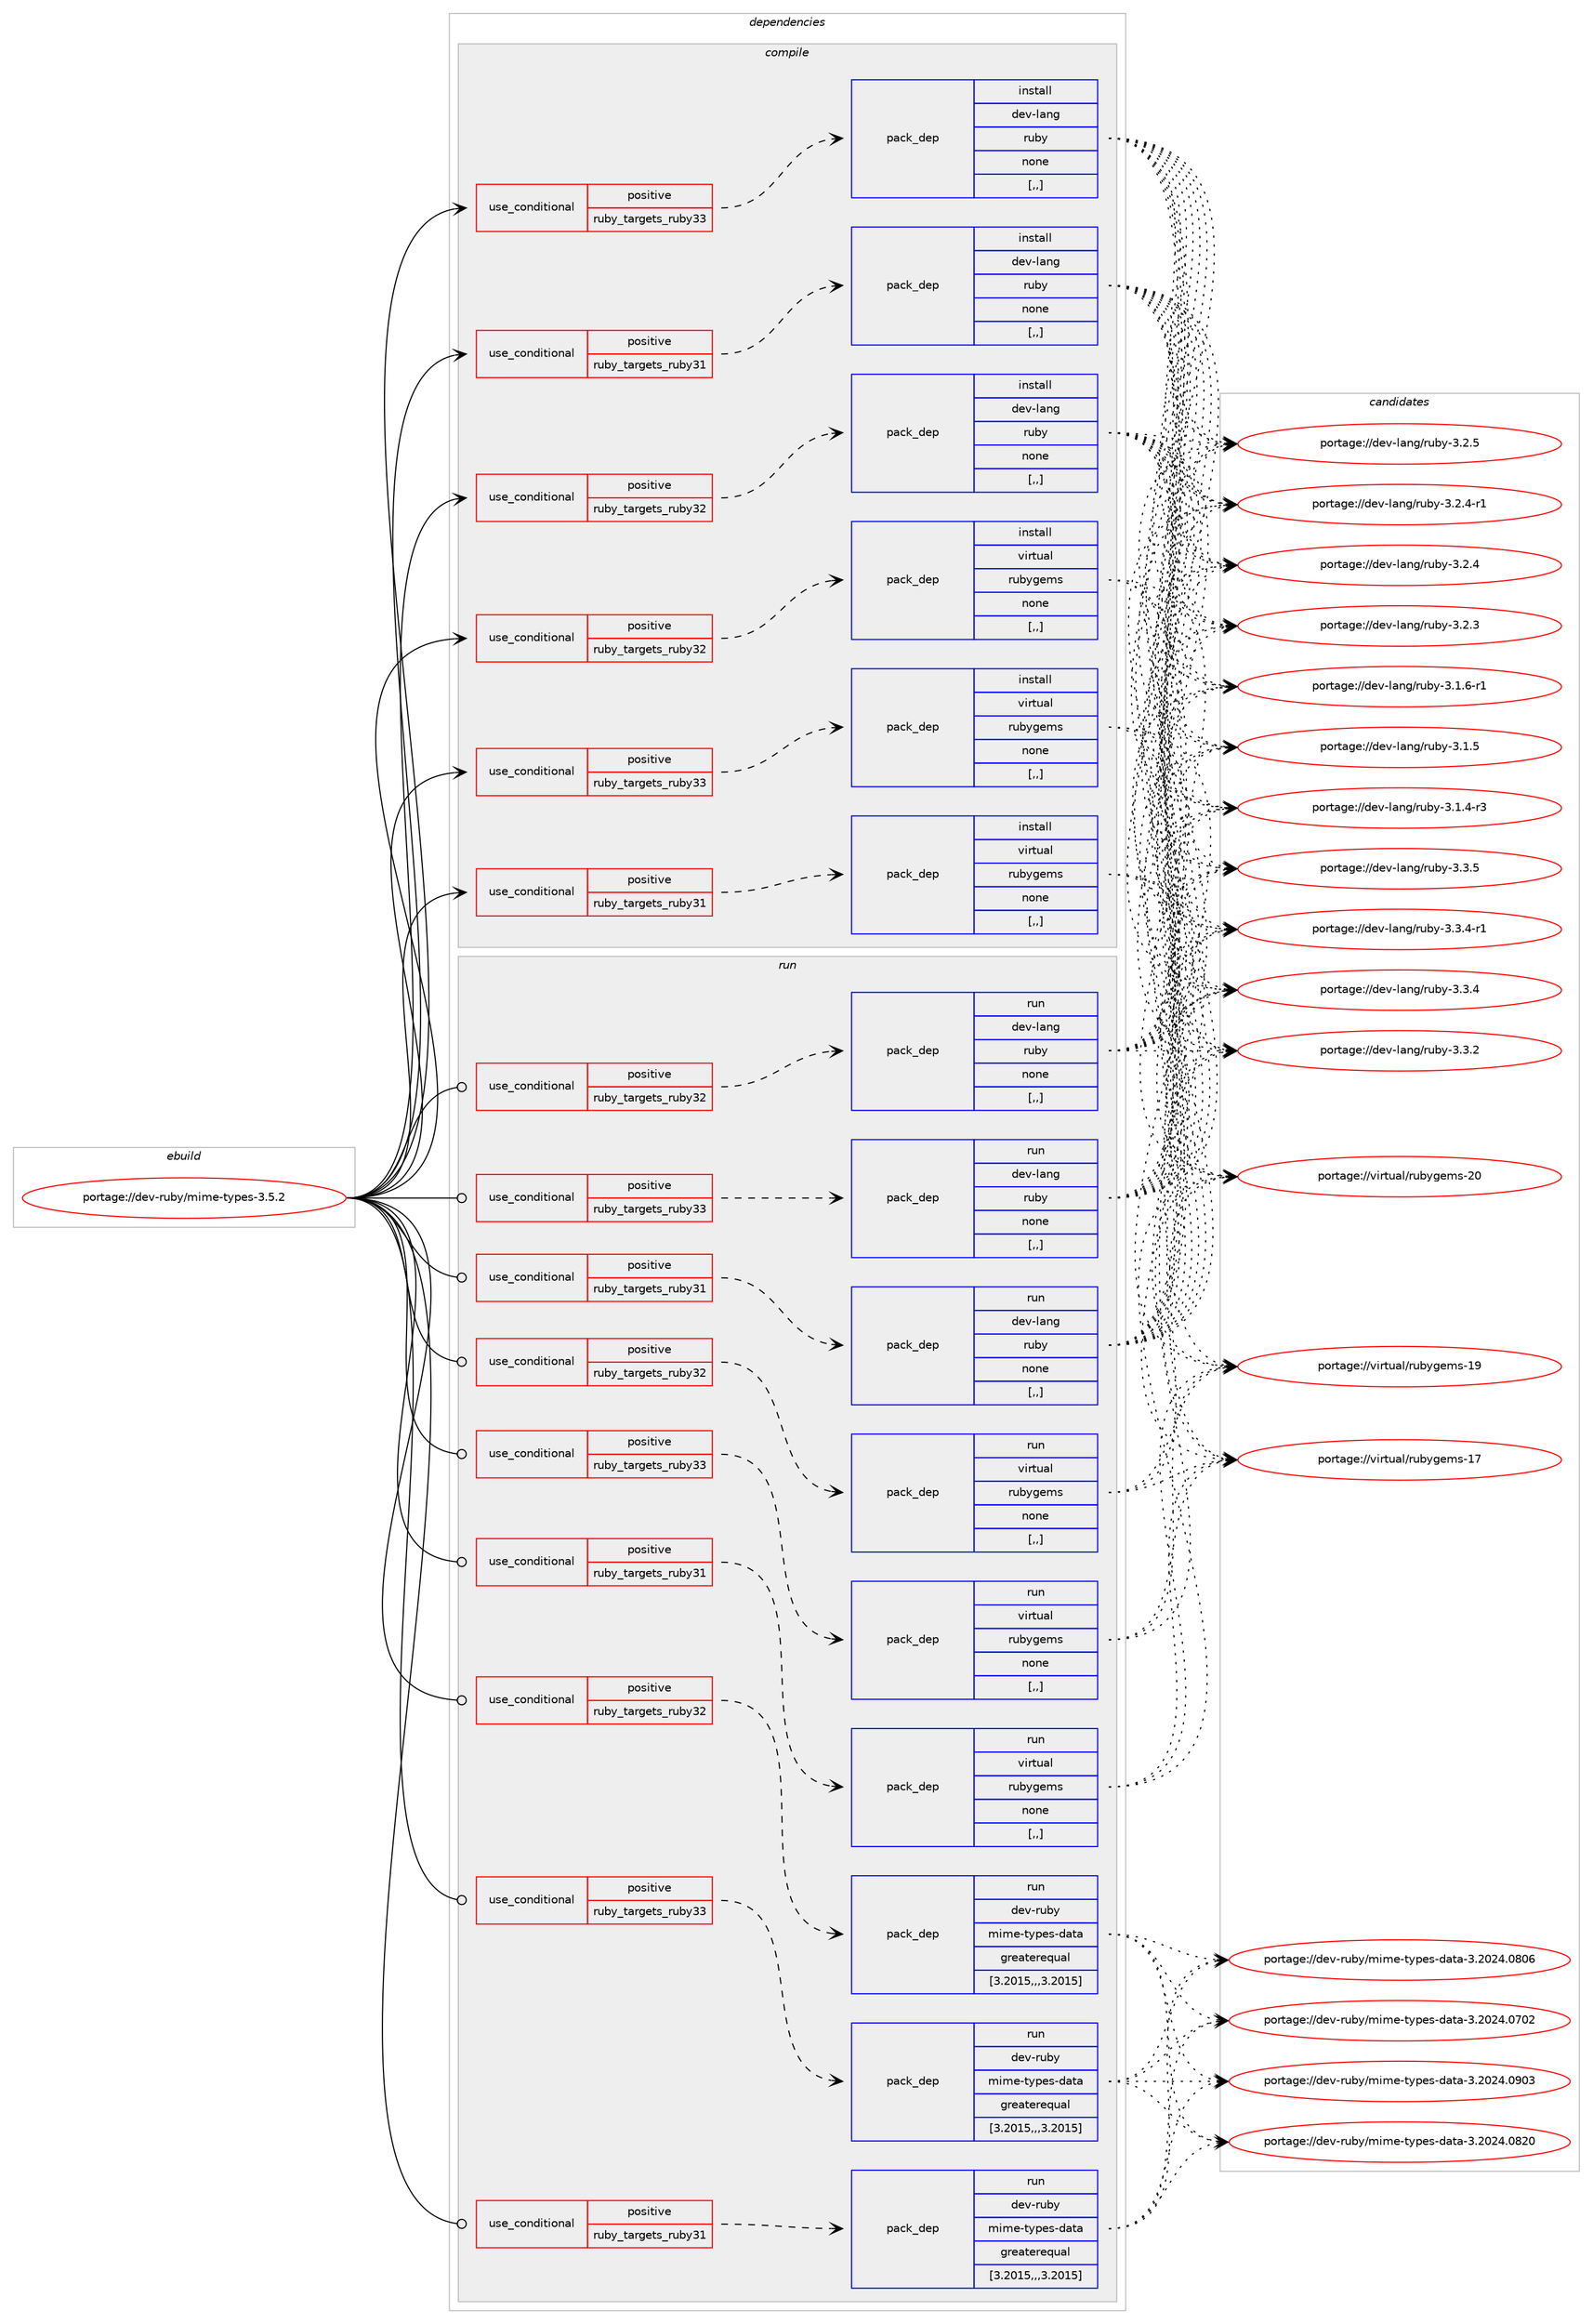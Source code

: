 digraph prolog {

# *************
# Graph options
# *************

newrank=true;
concentrate=true;
compound=true;
graph [rankdir=LR,fontname=Helvetica,fontsize=10,ranksep=1.5];#, ranksep=2.5, nodesep=0.2];
edge  [arrowhead=vee];
node  [fontname=Helvetica,fontsize=10];

# **********
# The ebuild
# **********

subgraph cluster_leftcol {
color=gray;
label=<<i>ebuild</i>>;
id [label="portage://dev-ruby/mime-types-3.5.2", color=red, width=4, href="../dev-ruby/mime-types-3.5.2.svg"];
}

# ****************
# The dependencies
# ****************

subgraph cluster_midcol {
color=gray;
label=<<i>dependencies</i>>;
subgraph cluster_compile {
fillcolor="#eeeeee";
style=filled;
label=<<i>compile</i>>;
subgraph cond181512 {
dependency685916 [label=<<TABLE BORDER="0" CELLBORDER="1" CELLSPACING="0" CELLPADDING="4"><TR><TD ROWSPAN="3" CELLPADDING="10">use_conditional</TD></TR><TR><TD>positive</TD></TR><TR><TD>ruby_targets_ruby31</TD></TR></TABLE>>, shape=none, color=red];
subgraph pack499472 {
dependency685917 [label=<<TABLE BORDER="0" CELLBORDER="1" CELLSPACING="0" CELLPADDING="4" WIDTH="220"><TR><TD ROWSPAN="6" CELLPADDING="30">pack_dep</TD></TR><TR><TD WIDTH="110">install</TD></TR><TR><TD>dev-lang</TD></TR><TR><TD>ruby</TD></TR><TR><TD>none</TD></TR><TR><TD>[,,]</TD></TR></TABLE>>, shape=none, color=blue];
}
dependency685916:e -> dependency685917:w [weight=20,style="dashed",arrowhead="vee"];
}
id:e -> dependency685916:w [weight=20,style="solid",arrowhead="vee"];
subgraph cond181513 {
dependency685918 [label=<<TABLE BORDER="0" CELLBORDER="1" CELLSPACING="0" CELLPADDING="4"><TR><TD ROWSPAN="3" CELLPADDING="10">use_conditional</TD></TR><TR><TD>positive</TD></TR><TR><TD>ruby_targets_ruby31</TD></TR></TABLE>>, shape=none, color=red];
subgraph pack499473 {
dependency685919 [label=<<TABLE BORDER="0" CELLBORDER="1" CELLSPACING="0" CELLPADDING="4" WIDTH="220"><TR><TD ROWSPAN="6" CELLPADDING="30">pack_dep</TD></TR><TR><TD WIDTH="110">install</TD></TR><TR><TD>virtual</TD></TR><TR><TD>rubygems</TD></TR><TR><TD>none</TD></TR><TR><TD>[,,]</TD></TR></TABLE>>, shape=none, color=blue];
}
dependency685918:e -> dependency685919:w [weight=20,style="dashed",arrowhead="vee"];
}
id:e -> dependency685918:w [weight=20,style="solid",arrowhead="vee"];
subgraph cond181514 {
dependency685920 [label=<<TABLE BORDER="0" CELLBORDER="1" CELLSPACING="0" CELLPADDING="4"><TR><TD ROWSPAN="3" CELLPADDING="10">use_conditional</TD></TR><TR><TD>positive</TD></TR><TR><TD>ruby_targets_ruby32</TD></TR></TABLE>>, shape=none, color=red];
subgraph pack499474 {
dependency685921 [label=<<TABLE BORDER="0" CELLBORDER="1" CELLSPACING="0" CELLPADDING="4" WIDTH="220"><TR><TD ROWSPAN="6" CELLPADDING="30">pack_dep</TD></TR><TR><TD WIDTH="110">install</TD></TR><TR><TD>dev-lang</TD></TR><TR><TD>ruby</TD></TR><TR><TD>none</TD></TR><TR><TD>[,,]</TD></TR></TABLE>>, shape=none, color=blue];
}
dependency685920:e -> dependency685921:w [weight=20,style="dashed",arrowhead="vee"];
}
id:e -> dependency685920:w [weight=20,style="solid",arrowhead="vee"];
subgraph cond181515 {
dependency685922 [label=<<TABLE BORDER="0" CELLBORDER="1" CELLSPACING="0" CELLPADDING="4"><TR><TD ROWSPAN="3" CELLPADDING="10">use_conditional</TD></TR><TR><TD>positive</TD></TR><TR><TD>ruby_targets_ruby32</TD></TR></TABLE>>, shape=none, color=red];
subgraph pack499475 {
dependency685923 [label=<<TABLE BORDER="0" CELLBORDER="1" CELLSPACING="0" CELLPADDING="4" WIDTH="220"><TR><TD ROWSPAN="6" CELLPADDING="30">pack_dep</TD></TR><TR><TD WIDTH="110">install</TD></TR><TR><TD>virtual</TD></TR><TR><TD>rubygems</TD></TR><TR><TD>none</TD></TR><TR><TD>[,,]</TD></TR></TABLE>>, shape=none, color=blue];
}
dependency685922:e -> dependency685923:w [weight=20,style="dashed",arrowhead="vee"];
}
id:e -> dependency685922:w [weight=20,style="solid",arrowhead="vee"];
subgraph cond181516 {
dependency685924 [label=<<TABLE BORDER="0" CELLBORDER="1" CELLSPACING="0" CELLPADDING="4"><TR><TD ROWSPAN="3" CELLPADDING="10">use_conditional</TD></TR><TR><TD>positive</TD></TR><TR><TD>ruby_targets_ruby33</TD></TR></TABLE>>, shape=none, color=red];
subgraph pack499476 {
dependency685925 [label=<<TABLE BORDER="0" CELLBORDER="1" CELLSPACING="0" CELLPADDING="4" WIDTH="220"><TR><TD ROWSPAN="6" CELLPADDING="30">pack_dep</TD></TR><TR><TD WIDTH="110">install</TD></TR><TR><TD>dev-lang</TD></TR><TR><TD>ruby</TD></TR><TR><TD>none</TD></TR><TR><TD>[,,]</TD></TR></TABLE>>, shape=none, color=blue];
}
dependency685924:e -> dependency685925:w [weight=20,style="dashed",arrowhead="vee"];
}
id:e -> dependency685924:w [weight=20,style="solid",arrowhead="vee"];
subgraph cond181517 {
dependency685926 [label=<<TABLE BORDER="0" CELLBORDER="1" CELLSPACING="0" CELLPADDING="4"><TR><TD ROWSPAN="3" CELLPADDING="10">use_conditional</TD></TR><TR><TD>positive</TD></TR><TR><TD>ruby_targets_ruby33</TD></TR></TABLE>>, shape=none, color=red];
subgraph pack499477 {
dependency685927 [label=<<TABLE BORDER="0" CELLBORDER="1" CELLSPACING="0" CELLPADDING="4" WIDTH="220"><TR><TD ROWSPAN="6" CELLPADDING="30">pack_dep</TD></TR><TR><TD WIDTH="110">install</TD></TR><TR><TD>virtual</TD></TR><TR><TD>rubygems</TD></TR><TR><TD>none</TD></TR><TR><TD>[,,]</TD></TR></TABLE>>, shape=none, color=blue];
}
dependency685926:e -> dependency685927:w [weight=20,style="dashed",arrowhead="vee"];
}
id:e -> dependency685926:w [weight=20,style="solid",arrowhead="vee"];
}
subgraph cluster_compileandrun {
fillcolor="#eeeeee";
style=filled;
label=<<i>compile and run</i>>;
}
subgraph cluster_run {
fillcolor="#eeeeee";
style=filled;
label=<<i>run</i>>;
subgraph cond181518 {
dependency685928 [label=<<TABLE BORDER="0" CELLBORDER="1" CELLSPACING="0" CELLPADDING="4"><TR><TD ROWSPAN="3" CELLPADDING="10">use_conditional</TD></TR><TR><TD>positive</TD></TR><TR><TD>ruby_targets_ruby31</TD></TR></TABLE>>, shape=none, color=red];
subgraph pack499478 {
dependency685929 [label=<<TABLE BORDER="0" CELLBORDER="1" CELLSPACING="0" CELLPADDING="4" WIDTH="220"><TR><TD ROWSPAN="6" CELLPADDING="30">pack_dep</TD></TR><TR><TD WIDTH="110">run</TD></TR><TR><TD>dev-lang</TD></TR><TR><TD>ruby</TD></TR><TR><TD>none</TD></TR><TR><TD>[,,]</TD></TR></TABLE>>, shape=none, color=blue];
}
dependency685928:e -> dependency685929:w [weight=20,style="dashed",arrowhead="vee"];
}
id:e -> dependency685928:w [weight=20,style="solid",arrowhead="odot"];
subgraph cond181519 {
dependency685930 [label=<<TABLE BORDER="0" CELLBORDER="1" CELLSPACING="0" CELLPADDING="4"><TR><TD ROWSPAN="3" CELLPADDING="10">use_conditional</TD></TR><TR><TD>positive</TD></TR><TR><TD>ruby_targets_ruby31</TD></TR></TABLE>>, shape=none, color=red];
subgraph pack499479 {
dependency685931 [label=<<TABLE BORDER="0" CELLBORDER="1" CELLSPACING="0" CELLPADDING="4" WIDTH="220"><TR><TD ROWSPAN="6" CELLPADDING="30">pack_dep</TD></TR><TR><TD WIDTH="110">run</TD></TR><TR><TD>dev-ruby</TD></TR><TR><TD>mime-types-data</TD></TR><TR><TD>greaterequal</TD></TR><TR><TD>[3.2015,,,3.2015]</TD></TR></TABLE>>, shape=none, color=blue];
}
dependency685930:e -> dependency685931:w [weight=20,style="dashed",arrowhead="vee"];
}
id:e -> dependency685930:w [weight=20,style="solid",arrowhead="odot"];
subgraph cond181520 {
dependency685932 [label=<<TABLE BORDER="0" CELLBORDER="1" CELLSPACING="0" CELLPADDING="4"><TR><TD ROWSPAN="3" CELLPADDING="10">use_conditional</TD></TR><TR><TD>positive</TD></TR><TR><TD>ruby_targets_ruby31</TD></TR></TABLE>>, shape=none, color=red];
subgraph pack499480 {
dependency685933 [label=<<TABLE BORDER="0" CELLBORDER="1" CELLSPACING="0" CELLPADDING="4" WIDTH="220"><TR><TD ROWSPAN="6" CELLPADDING="30">pack_dep</TD></TR><TR><TD WIDTH="110">run</TD></TR><TR><TD>virtual</TD></TR><TR><TD>rubygems</TD></TR><TR><TD>none</TD></TR><TR><TD>[,,]</TD></TR></TABLE>>, shape=none, color=blue];
}
dependency685932:e -> dependency685933:w [weight=20,style="dashed",arrowhead="vee"];
}
id:e -> dependency685932:w [weight=20,style="solid",arrowhead="odot"];
subgraph cond181521 {
dependency685934 [label=<<TABLE BORDER="0" CELLBORDER="1" CELLSPACING="0" CELLPADDING="4"><TR><TD ROWSPAN="3" CELLPADDING="10">use_conditional</TD></TR><TR><TD>positive</TD></TR><TR><TD>ruby_targets_ruby32</TD></TR></TABLE>>, shape=none, color=red];
subgraph pack499481 {
dependency685935 [label=<<TABLE BORDER="0" CELLBORDER="1" CELLSPACING="0" CELLPADDING="4" WIDTH="220"><TR><TD ROWSPAN="6" CELLPADDING="30">pack_dep</TD></TR><TR><TD WIDTH="110">run</TD></TR><TR><TD>dev-lang</TD></TR><TR><TD>ruby</TD></TR><TR><TD>none</TD></TR><TR><TD>[,,]</TD></TR></TABLE>>, shape=none, color=blue];
}
dependency685934:e -> dependency685935:w [weight=20,style="dashed",arrowhead="vee"];
}
id:e -> dependency685934:w [weight=20,style="solid",arrowhead="odot"];
subgraph cond181522 {
dependency685936 [label=<<TABLE BORDER="0" CELLBORDER="1" CELLSPACING="0" CELLPADDING="4"><TR><TD ROWSPAN="3" CELLPADDING="10">use_conditional</TD></TR><TR><TD>positive</TD></TR><TR><TD>ruby_targets_ruby32</TD></TR></TABLE>>, shape=none, color=red];
subgraph pack499482 {
dependency685937 [label=<<TABLE BORDER="0" CELLBORDER="1" CELLSPACING="0" CELLPADDING="4" WIDTH="220"><TR><TD ROWSPAN="6" CELLPADDING="30">pack_dep</TD></TR><TR><TD WIDTH="110">run</TD></TR><TR><TD>dev-ruby</TD></TR><TR><TD>mime-types-data</TD></TR><TR><TD>greaterequal</TD></TR><TR><TD>[3.2015,,,3.2015]</TD></TR></TABLE>>, shape=none, color=blue];
}
dependency685936:e -> dependency685937:w [weight=20,style="dashed",arrowhead="vee"];
}
id:e -> dependency685936:w [weight=20,style="solid",arrowhead="odot"];
subgraph cond181523 {
dependency685938 [label=<<TABLE BORDER="0" CELLBORDER="1" CELLSPACING="0" CELLPADDING="4"><TR><TD ROWSPAN="3" CELLPADDING="10">use_conditional</TD></TR><TR><TD>positive</TD></TR><TR><TD>ruby_targets_ruby32</TD></TR></TABLE>>, shape=none, color=red];
subgraph pack499483 {
dependency685939 [label=<<TABLE BORDER="0" CELLBORDER="1" CELLSPACING="0" CELLPADDING="4" WIDTH="220"><TR><TD ROWSPAN="6" CELLPADDING="30">pack_dep</TD></TR><TR><TD WIDTH="110">run</TD></TR><TR><TD>virtual</TD></TR><TR><TD>rubygems</TD></TR><TR><TD>none</TD></TR><TR><TD>[,,]</TD></TR></TABLE>>, shape=none, color=blue];
}
dependency685938:e -> dependency685939:w [weight=20,style="dashed",arrowhead="vee"];
}
id:e -> dependency685938:w [weight=20,style="solid",arrowhead="odot"];
subgraph cond181524 {
dependency685940 [label=<<TABLE BORDER="0" CELLBORDER="1" CELLSPACING="0" CELLPADDING="4"><TR><TD ROWSPAN="3" CELLPADDING="10">use_conditional</TD></TR><TR><TD>positive</TD></TR><TR><TD>ruby_targets_ruby33</TD></TR></TABLE>>, shape=none, color=red];
subgraph pack499484 {
dependency685941 [label=<<TABLE BORDER="0" CELLBORDER="1" CELLSPACING="0" CELLPADDING="4" WIDTH="220"><TR><TD ROWSPAN="6" CELLPADDING="30">pack_dep</TD></TR><TR><TD WIDTH="110">run</TD></TR><TR><TD>dev-lang</TD></TR><TR><TD>ruby</TD></TR><TR><TD>none</TD></TR><TR><TD>[,,]</TD></TR></TABLE>>, shape=none, color=blue];
}
dependency685940:e -> dependency685941:w [weight=20,style="dashed",arrowhead="vee"];
}
id:e -> dependency685940:w [weight=20,style="solid",arrowhead="odot"];
subgraph cond181525 {
dependency685942 [label=<<TABLE BORDER="0" CELLBORDER="1" CELLSPACING="0" CELLPADDING="4"><TR><TD ROWSPAN="3" CELLPADDING="10">use_conditional</TD></TR><TR><TD>positive</TD></TR><TR><TD>ruby_targets_ruby33</TD></TR></TABLE>>, shape=none, color=red];
subgraph pack499485 {
dependency685943 [label=<<TABLE BORDER="0" CELLBORDER="1" CELLSPACING="0" CELLPADDING="4" WIDTH="220"><TR><TD ROWSPAN="6" CELLPADDING="30">pack_dep</TD></TR><TR><TD WIDTH="110">run</TD></TR><TR><TD>dev-ruby</TD></TR><TR><TD>mime-types-data</TD></TR><TR><TD>greaterequal</TD></TR><TR><TD>[3.2015,,,3.2015]</TD></TR></TABLE>>, shape=none, color=blue];
}
dependency685942:e -> dependency685943:w [weight=20,style="dashed",arrowhead="vee"];
}
id:e -> dependency685942:w [weight=20,style="solid",arrowhead="odot"];
subgraph cond181526 {
dependency685944 [label=<<TABLE BORDER="0" CELLBORDER="1" CELLSPACING="0" CELLPADDING="4"><TR><TD ROWSPAN="3" CELLPADDING="10">use_conditional</TD></TR><TR><TD>positive</TD></TR><TR><TD>ruby_targets_ruby33</TD></TR></TABLE>>, shape=none, color=red];
subgraph pack499486 {
dependency685945 [label=<<TABLE BORDER="0" CELLBORDER="1" CELLSPACING="0" CELLPADDING="4" WIDTH="220"><TR><TD ROWSPAN="6" CELLPADDING="30">pack_dep</TD></TR><TR><TD WIDTH="110">run</TD></TR><TR><TD>virtual</TD></TR><TR><TD>rubygems</TD></TR><TR><TD>none</TD></TR><TR><TD>[,,]</TD></TR></TABLE>>, shape=none, color=blue];
}
dependency685944:e -> dependency685945:w [weight=20,style="dashed",arrowhead="vee"];
}
id:e -> dependency685944:w [weight=20,style="solid",arrowhead="odot"];
}
}

# **************
# The candidates
# **************

subgraph cluster_choices {
rank=same;
color=gray;
label=<<i>candidates</i>>;

subgraph choice499472 {
color=black;
nodesep=1;
choice10010111845108971101034711411798121455146514653 [label="portage://dev-lang/ruby-3.3.5", color=red, width=4,href="../dev-lang/ruby-3.3.5.svg"];
choice100101118451089711010347114117981214551465146524511449 [label="portage://dev-lang/ruby-3.3.4-r1", color=red, width=4,href="../dev-lang/ruby-3.3.4-r1.svg"];
choice10010111845108971101034711411798121455146514652 [label="portage://dev-lang/ruby-3.3.4", color=red, width=4,href="../dev-lang/ruby-3.3.4.svg"];
choice10010111845108971101034711411798121455146514650 [label="portage://dev-lang/ruby-3.3.2", color=red, width=4,href="../dev-lang/ruby-3.3.2.svg"];
choice10010111845108971101034711411798121455146504653 [label="portage://dev-lang/ruby-3.2.5", color=red, width=4,href="../dev-lang/ruby-3.2.5.svg"];
choice100101118451089711010347114117981214551465046524511449 [label="portage://dev-lang/ruby-3.2.4-r1", color=red, width=4,href="../dev-lang/ruby-3.2.4-r1.svg"];
choice10010111845108971101034711411798121455146504652 [label="portage://dev-lang/ruby-3.2.4", color=red, width=4,href="../dev-lang/ruby-3.2.4.svg"];
choice10010111845108971101034711411798121455146504651 [label="portage://dev-lang/ruby-3.2.3", color=red, width=4,href="../dev-lang/ruby-3.2.3.svg"];
choice100101118451089711010347114117981214551464946544511449 [label="portage://dev-lang/ruby-3.1.6-r1", color=red, width=4,href="../dev-lang/ruby-3.1.6-r1.svg"];
choice10010111845108971101034711411798121455146494653 [label="portage://dev-lang/ruby-3.1.5", color=red, width=4,href="../dev-lang/ruby-3.1.5.svg"];
choice100101118451089711010347114117981214551464946524511451 [label="portage://dev-lang/ruby-3.1.4-r3", color=red, width=4,href="../dev-lang/ruby-3.1.4-r3.svg"];
dependency685917:e -> choice10010111845108971101034711411798121455146514653:w [style=dotted,weight="100"];
dependency685917:e -> choice100101118451089711010347114117981214551465146524511449:w [style=dotted,weight="100"];
dependency685917:e -> choice10010111845108971101034711411798121455146514652:w [style=dotted,weight="100"];
dependency685917:e -> choice10010111845108971101034711411798121455146514650:w [style=dotted,weight="100"];
dependency685917:e -> choice10010111845108971101034711411798121455146504653:w [style=dotted,weight="100"];
dependency685917:e -> choice100101118451089711010347114117981214551465046524511449:w [style=dotted,weight="100"];
dependency685917:e -> choice10010111845108971101034711411798121455146504652:w [style=dotted,weight="100"];
dependency685917:e -> choice10010111845108971101034711411798121455146504651:w [style=dotted,weight="100"];
dependency685917:e -> choice100101118451089711010347114117981214551464946544511449:w [style=dotted,weight="100"];
dependency685917:e -> choice10010111845108971101034711411798121455146494653:w [style=dotted,weight="100"];
dependency685917:e -> choice100101118451089711010347114117981214551464946524511451:w [style=dotted,weight="100"];
}
subgraph choice499473 {
color=black;
nodesep=1;
choice118105114116117971084711411798121103101109115455048 [label="portage://virtual/rubygems-20", color=red, width=4,href="../virtual/rubygems-20.svg"];
choice118105114116117971084711411798121103101109115454957 [label="portage://virtual/rubygems-19", color=red, width=4,href="../virtual/rubygems-19.svg"];
choice118105114116117971084711411798121103101109115454955 [label="portage://virtual/rubygems-17", color=red, width=4,href="../virtual/rubygems-17.svg"];
dependency685919:e -> choice118105114116117971084711411798121103101109115455048:w [style=dotted,weight="100"];
dependency685919:e -> choice118105114116117971084711411798121103101109115454957:w [style=dotted,weight="100"];
dependency685919:e -> choice118105114116117971084711411798121103101109115454955:w [style=dotted,weight="100"];
}
subgraph choice499474 {
color=black;
nodesep=1;
choice10010111845108971101034711411798121455146514653 [label="portage://dev-lang/ruby-3.3.5", color=red, width=4,href="../dev-lang/ruby-3.3.5.svg"];
choice100101118451089711010347114117981214551465146524511449 [label="portage://dev-lang/ruby-3.3.4-r1", color=red, width=4,href="../dev-lang/ruby-3.3.4-r1.svg"];
choice10010111845108971101034711411798121455146514652 [label="portage://dev-lang/ruby-3.3.4", color=red, width=4,href="../dev-lang/ruby-3.3.4.svg"];
choice10010111845108971101034711411798121455146514650 [label="portage://dev-lang/ruby-3.3.2", color=red, width=4,href="../dev-lang/ruby-3.3.2.svg"];
choice10010111845108971101034711411798121455146504653 [label="portage://dev-lang/ruby-3.2.5", color=red, width=4,href="../dev-lang/ruby-3.2.5.svg"];
choice100101118451089711010347114117981214551465046524511449 [label="portage://dev-lang/ruby-3.2.4-r1", color=red, width=4,href="../dev-lang/ruby-3.2.4-r1.svg"];
choice10010111845108971101034711411798121455146504652 [label="portage://dev-lang/ruby-3.2.4", color=red, width=4,href="../dev-lang/ruby-3.2.4.svg"];
choice10010111845108971101034711411798121455146504651 [label="portage://dev-lang/ruby-3.2.3", color=red, width=4,href="../dev-lang/ruby-3.2.3.svg"];
choice100101118451089711010347114117981214551464946544511449 [label="portage://dev-lang/ruby-3.1.6-r1", color=red, width=4,href="../dev-lang/ruby-3.1.6-r1.svg"];
choice10010111845108971101034711411798121455146494653 [label="portage://dev-lang/ruby-3.1.5", color=red, width=4,href="../dev-lang/ruby-3.1.5.svg"];
choice100101118451089711010347114117981214551464946524511451 [label="portage://dev-lang/ruby-3.1.4-r3", color=red, width=4,href="../dev-lang/ruby-3.1.4-r3.svg"];
dependency685921:e -> choice10010111845108971101034711411798121455146514653:w [style=dotted,weight="100"];
dependency685921:e -> choice100101118451089711010347114117981214551465146524511449:w [style=dotted,weight="100"];
dependency685921:e -> choice10010111845108971101034711411798121455146514652:w [style=dotted,weight="100"];
dependency685921:e -> choice10010111845108971101034711411798121455146514650:w [style=dotted,weight="100"];
dependency685921:e -> choice10010111845108971101034711411798121455146504653:w [style=dotted,weight="100"];
dependency685921:e -> choice100101118451089711010347114117981214551465046524511449:w [style=dotted,weight="100"];
dependency685921:e -> choice10010111845108971101034711411798121455146504652:w [style=dotted,weight="100"];
dependency685921:e -> choice10010111845108971101034711411798121455146504651:w [style=dotted,weight="100"];
dependency685921:e -> choice100101118451089711010347114117981214551464946544511449:w [style=dotted,weight="100"];
dependency685921:e -> choice10010111845108971101034711411798121455146494653:w [style=dotted,weight="100"];
dependency685921:e -> choice100101118451089711010347114117981214551464946524511451:w [style=dotted,weight="100"];
}
subgraph choice499475 {
color=black;
nodesep=1;
choice118105114116117971084711411798121103101109115455048 [label="portage://virtual/rubygems-20", color=red, width=4,href="../virtual/rubygems-20.svg"];
choice118105114116117971084711411798121103101109115454957 [label="portage://virtual/rubygems-19", color=red, width=4,href="../virtual/rubygems-19.svg"];
choice118105114116117971084711411798121103101109115454955 [label="portage://virtual/rubygems-17", color=red, width=4,href="../virtual/rubygems-17.svg"];
dependency685923:e -> choice118105114116117971084711411798121103101109115455048:w [style=dotted,weight="100"];
dependency685923:e -> choice118105114116117971084711411798121103101109115454957:w [style=dotted,weight="100"];
dependency685923:e -> choice118105114116117971084711411798121103101109115454955:w [style=dotted,weight="100"];
}
subgraph choice499476 {
color=black;
nodesep=1;
choice10010111845108971101034711411798121455146514653 [label="portage://dev-lang/ruby-3.3.5", color=red, width=4,href="../dev-lang/ruby-3.3.5.svg"];
choice100101118451089711010347114117981214551465146524511449 [label="portage://dev-lang/ruby-3.3.4-r1", color=red, width=4,href="../dev-lang/ruby-3.3.4-r1.svg"];
choice10010111845108971101034711411798121455146514652 [label="portage://dev-lang/ruby-3.3.4", color=red, width=4,href="../dev-lang/ruby-3.3.4.svg"];
choice10010111845108971101034711411798121455146514650 [label="portage://dev-lang/ruby-3.3.2", color=red, width=4,href="../dev-lang/ruby-3.3.2.svg"];
choice10010111845108971101034711411798121455146504653 [label="portage://dev-lang/ruby-3.2.5", color=red, width=4,href="../dev-lang/ruby-3.2.5.svg"];
choice100101118451089711010347114117981214551465046524511449 [label="portage://dev-lang/ruby-3.2.4-r1", color=red, width=4,href="../dev-lang/ruby-3.2.4-r1.svg"];
choice10010111845108971101034711411798121455146504652 [label="portage://dev-lang/ruby-3.2.4", color=red, width=4,href="../dev-lang/ruby-3.2.4.svg"];
choice10010111845108971101034711411798121455146504651 [label="portage://dev-lang/ruby-3.2.3", color=red, width=4,href="../dev-lang/ruby-3.2.3.svg"];
choice100101118451089711010347114117981214551464946544511449 [label="portage://dev-lang/ruby-3.1.6-r1", color=red, width=4,href="../dev-lang/ruby-3.1.6-r1.svg"];
choice10010111845108971101034711411798121455146494653 [label="portage://dev-lang/ruby-3.1.5", color=red, width=4,href="../dev-lang/ruby-3.1.5.svg"];
choice100101118451089711010347114117981214551464946524511451 [label="portage://dev-lang/ruby-3.1.4-r3", color=red, width=4,href="../dev-lang/ruby-3.1.4-r3.svg"];
dependency685925:e -> choice10010111845108971101034711411798121455146514653:w [style=dotted,weight="100"];
dependency685925:e -> choice100101118451089711010347114117981214551465146524511449:w [style=dotted,weight="100"];
dependency685925:e -> choice10010111845108971101034711411798121455146514652:w [style=dotted,weight="100"];
dependency685925:e -> choice10010111845108971101034711411798121455146514650:w [style=dotted,weight="100"];
dependency685925:e -> choice10010111845108971101034711411798121455146504653:w [style=dotted,weight="100"];
dependency685925:e -> choice100101118451089711010347114117981214551465046524511449:w [style=dotted,weight="100"];
dependency685925:e -> choice10010111845108971101034711411798121455146504652:w [style=dotted,weight="100"];
dependency685925:e -> choice10010111845108971101034711411798121455146504651:w [style=dotted,weight="100"];
dependency685925:e -> choice100101118451089711010347114117981214551464946544511449:w [style=dotted,weight="100"];
dependency685925:e -> choice10010111845108971101034711411798121455146494653:w [style=dotted,weight="100"];
dependency685925:e -> choice100101118451089711010347114117981214551464946524511451:w [style=dotted,weight="100"];
}
subgraph choice499477 {
color=black;
nodesep=1;
choice118105114116117971084711411798121103101109115455048 [label="portage://virtual/rubygems-20", color=red, width=4,href="../virtual/rubygems-20.svg"];
choice118105114116117971084711411798121103101109115454957 [label="portage://virtual/rubygems-19", color=red, width=4,href="../virtual/rubygems-19.svg"];
choice118105114116117971084711411798121103101109115454955 [label="portage://virtual/rubygems-17", color=red, width=4,href="../virtual/rubygems-17.svg"];
dependency685927:e -> choice118105114116117971084711411798121103101109115455048:w [style=dotted,weight="100"];
dependency685927:e -> choice118105114116117971084711411798121103101109115454957:w [style=dotted,weight="100"];
dependency685927:e -> choice118105114116117971084711411798121103101109115454955:w [style=dotted,weight="100"];
}
subgraph choice499478 {
color=black;
nodesep=1;
choice10010111845108971101034711411798121455146514653 [label="portage://dev-lang/ruby-3.3.5", color=red, width=4,href="../dev-lang/ruby-3.3.5.svg"];
choice100101118451089711010347114117981214551465146524511449 [label="portage://dev-lang/ruby-3.3.4-r1", color=red, width=4,href="../dev-lang/ruby-3.3.4-r1.svg"];
choice10010111845108971101034711411798121455146514652 [label="portage://dev-lang/ruby-3.3.4", color=red, width=4,href="../dev-lang/ruby-3.3.4.svg"];
choice10010111845108971101034711411798121455146514650 [label="portage://dev-lang/ruby-3.3.2", color=red, width=4,href="../dev-lang/ruby-3.3.2.svg"];
choice10010111845108971101034711411798121455146504653 [label="portage://dev-lang/ruby-3.2.5", color=red, width=4,href="../dev-lang/ruby-3.2.5.svg"];
choice100101118451089711010347114117981214551465046524511449 [label="portage://dev-lang/ruby-3.2.4-r1", color=red, width=4,href="../dev-lang/ruby-3.2.4-r1.svg"];
choice10010111845108971101034711411798121455146504652 [label="portage://dev-lang/ruby-3.2.4", color=red, width=4,href="../dev-lang/ruby-3.2.4.svg"];
choice10010111845108971101034711411798121455146504651 [label="portage://dev-lang/ruby-3.2.3", color=red, width=4,href="../dev-lang/ruby-3.2.3.svg"];
choice100101118451089711010347114117981214551464946544511449 [label="portage://dev-lang/ruby-3.1.6-r1", color=red, width=4,href="../dev-lang/ruby-3.1.6-r1.svg"];
choice10010111845108971101034711411798121455146494653 [label="portage://dev-lang/ruby-3.1.5", color=red, width=4,href="../dev-lang/ruby-3.1.5.svg"];
choice100101118451089711010347114117981214551464946524511451 [label="portage://dev-lang/ruby-3.1.4-r3", color=red, width=4,href="../dev-lang/ruby-3.1.4-r3.svg"];
dependency685929:e -> choice10010111845108971101034711411798121455146514653:w [style=dotted,weight="100"];
dependency685929:e -> choice100101118451089711010347114117981214551465146524511449:w [style=dotted,weight="100"];
dependency685929:e -> choice10010111845108971101034711411798121455146514652:w [style=dotted,weight="100"];
dependency685929:e -> choice10010111845108971101034711411798121455146514650:w [style=dotted,weight="100"];
dependency685929:e -> choice10010111845108971101034711411798121455146504653:w [style=dotted,weight="100"];
dependency685929:e -> choice100101118451089711010347114117981214551465046524511449:w [style=dotted,weight="100"];
dependency685929:e -> choice10010111845108971101034711411798121455146504652:w [style=dotted,weight="100"];
dependency685929:e -> choice10010111845108971101034711411798121455146504651:w [style=dotted,weight="100"];
dependency685929:e -> choice100101118451089711010347114117981214551464946544511449:w [style=dotted,weight="100"];
dependency685929:e -> choice10010111845108971101034711411798121455146494653:w [style=dotted,weight="100"];
dependency685929:e -> choice100101118451089711010347114117981214551464946524511451:w [style=dotted,weight="100"];
}
subgraph choice499479 {
color=black;
nodesep=1;
choice10010111845114117981214710910510910145116121112101115451009711697455146504850524648574851 [label="portage://dev-ruby/mime-types-data-3.2024.0903", color=red, width=4,href="../dev-ruby/mime-types-data-3.2024.0903.svg"];
choice10010111845114117981214710910510910145116121112101115451009711697455146504850524648565048 [label="portage://dev-ruby/mime-types-data-3.2024.0820", color=red, width=4,href="../dev-ruby/mime-types-data-3.2024.0820.svg"];
choice10010111845114117981214710910510910145116121112101115451009711697455146504850524648564854 [label="portage://dev-ruby/mime-types-data-3.2024.0806", color=red, width=4,href="../dev-ruby/mime-types-data-3.2024.0806.svg"];
choice10010111845114117981214710910510910145116121112101115451009711697455146504850524648554850 [label="portage://dev-ruby/mime-types-data-3.2024.0702", color=red, width=4,href="../dev-ruby/mime-types-data-3.2024.0702.svg"];
dependency685931:e -> choice10010111845114117981214710910510910145116121112101115451009711697455146504850524648574851:w [style=dotted,weight="100"];
dependency685931:e -> choice10010111845114117981214710910510910145116121112101115451009711697455146504850524648565048:w [style=dotted,weight="100"];
dependency685931:e -> choice10010111845114117981214710910510910145116121112101115451009711697455146504850524648564854:w [style=dotted,weight="100"];
dependency685931:e -> choice10010111845114117981214710910510910145116121112101115451009711697455146504850524648554850:w [style=dotted,weight="100"];
}
subgraph choice499480 {
color=black;
nodesep=1;
choice118105114116117971084711411798121103101109115455048 [label="portage://virtual/rubygems-20", color=red, width=4,href="../virtual/rubygems-20.svg"];
choice118105114116117971084711411798121103101109115454957 [label="portage://virtual/rubygems-19", color=red, width=4,href="../virtual/rubygems-19.svg"];
choice118105114116117971084711411798121103101109115454955 [label="portage://virtual/rubygems-17", color=red, width=4,href="../virtual/rubygems-17.svg"];
dependency685933:e -> choice118105114116117971084711411798121103101109115455048:w [style=dotted,weight="100"];
dependency685933:e -> choice118105114116117971084711411798121103101109115454957:w [style=dotted,weight="100"];
dependency685933:e -> choice118105114116117971084711411798121103101109115454955:w [style=dotted,weight="100"];
}
subgraph choice499481 {
color=black;
nodesep=1;
choice10010111845108971101034711411798121455146514653 [label="portage://dev-lang/ruby-3.3.5", color=red, width=4,href="../dev-lang/ruby-3.3.5.svg"];
choice100101118451089711010347114117981214551465146524511449 [label="portage://dev-lang/ruby-3.3.4-r1", color=red, width=4,href="../dev-lang/ruby-3.3.4-r1.svg"];
choice10010111845108971101034711411798121455146514652 [label="portage://dev-lang/ruby-3.3.4", color=red, width=4,href="../dev-lang/ruby-3.3.4.svg"];
choice10010111845108971101034711411798121455146514650 [label="portage://dev-lang/ruby-3.3.2", color=red, width=4,href="../dev-lang/ruby-3.3.2.svg"];
choice10010111845108971101034711411798121455146504653 [label="portage://dev-lang/ruby-3.2.5", color=red, width=4,href="../dev-lang/ruby-3.2.5.svg"];
choice100101118451089711010347114117981214551465046524511449 [label="portage://dev-lang/ruby-3.2.4-r1", color=red, width=4,href="../dev-lang/ruby-3.2.4-r1.svg"];
choice10010111845108971101034711411798121455146504652 [label="portage://dev-lang/ruby-3.2.4", color=red, width=4,href="../dev-lang/ruby-3.2.4.svg"];
choice10010111845108971101034711411798121455146504651 [label="portage://dev-lang/ruby-3.2.3", color=red, width=4,href="../dev-lang/ruby-3.2.3.svg"];
choice100101118451089711010347114117981214551464946544511449 [label="portage://dev-lang/ruby-3.1.6-r1", color=red, width=4,href="../dev-lang/ruby-3.1.6-r1.svg"];
choice10010111845108971101034711411798121455146494653 [label="portage://dev-lang/ruby-3.1.5", color=red, width=4,href="../dev-lang/ruby-3.1.5.svg"];
choice100101118451089711010347114117981214551464946524511451 [label="portage://dev-lang/ruby-3.1.4-r3", color=red, width=4,href="../dev-lang/ruby-3.1.4-r3.svg"];
dependency685935:e -> choice10010111845108971101034711411798121455146514653:w [style=dotted,weight="100"];
dependency685935:e -> choice100101118451089711010347114117981214551465146524511449:w [style=dotted,weight="100"];
dependency685935:e -> choice10010111845108971101034711411798121455146514652:w [style=dotted,weight="100"];
dependency685935:e -> choice10010111845108971101034711411798121455146514650:w [style=dotted,weight="100"];
dependency685935:e -> choice10010111845108971101034711411798121455146504653:w [style=dotted,weight="100"];
dependency685935:e -> choice100101118451089711010347114117981214551465046524511449:w [style=dotted,weight="100"];
dependency685935:e -> choice10010111845108971101034711411798121455146504652:w [style=dotted,weight="100"];
dependency685935:e -> choice10010111845108971101034711411798121455146504651:w [style=dotted,weight="100"];
dependency685935:e -> choice100101118451089711010347114117981214551464946544511449:w [style=dotted,weight="100"];
dependency685935:e -> choice10010111845108971101034711411798121455146494653:w [style=dotted,weight="100"];
dependency685935:e -> choice100101118451089711010347114117981214551464946524511451:w [style=dotted,weight="100"];
}
subgraph choice499482 {
color=black;
nodesep=1;
choice10010111845114117981214710910510910145116121112101115451009711697455146504850524648574851 [label="portage://dev-ruby/mime-types-data-3.2024.0903", color=red, width=4,href="../dev-ruby/mime-types-data-3.2024.0903.svg"];
choice10010111845114117981214710910510910145116121112101115451009711697455146504850524648565048 [label="portage://dev-ruby/mime-types-data-3.2024.0820", color=red, width=4,href="../dev-ruby/mime-types-data-3.2024.0820.svg"];
choice10010111845114117981214710910510910145116121112101115451009711697455146504850524648564854 [label="portage://dev-ruby/mime-types-data-3.2024.0806", color=red, width=4,href="../dev-ruby/mime-types-data-3.2024.0806.svg"];
choice10010111845114117981214710910510910145116121112101115451009711697455146504850524648554850 [label="portage://dev-ruby/mime-types-data-3.2024.0702", color=red, width=4,href="../dev-ruby/mime-types-data-3.2024.0702.svg"];
dependency685937:e -> choice10010111845114117981214710910510910145116121112101115451009711697455146504850524648574851:w [style=dotted,weight="100"];
dependency685937:e -> choice10010111845114117981214710910510910145116121112101115451009711697455146504850524648565048:w [style=dotted,weight="100"];
dependency685937:e -> choice10010111845114117981214710910510910145116121112101115451009711697455146504850524648564854:w [style=dotted,weight="100"];
dependency685937:e -> choice10010111845114117981214710910510910145116121112101115451009711697455146504850524648554850:w [style=dotted,weight="100"];
}
subgraph choice499483 {
color=black;
nodesep=1;
choice118105114116117971084711411798121103101109115455048 [label="portage://virtual/rubygems-20", color=red, width=4,href="../virtual/rubygems-20.svg"];
choice118105114116117971084711411798121103101109115454957 [label="portage://virtual/rubygems-19", color=red, width=4,href="../virtual/rubygems-19.svg"];
choice118105114116117971084711411798121103101109115454955 [label="portage://virtual/rubygems-17", color=red, width=4,href="../virtual/rubygems-17.svg"];
dependency685939:e -> choice118105114116117971084711411798121103101109115455048:w [style=dotted,weight="100"];
dependency685939:e -> choice118105114116117971084711411798121103101109115454957:w [style=dotted,weight="100"];
dependency685939:e -> choice118105114116117971084711411798121103101109115454955:w [style=dotted,weight="100"];
}
subgraph choice499484 {
color=black;
nodesep=1;
choice10010111845108971101034711411798121455146514653 [label="portage://dev-lang/ruby-3.3.5", color=red, width=4,href="../dev-lang/ruby-3.3.5.svg"];
choice100101118451089711010347114117981214551465146524511449 [label="portage://dev-lang/ruby-3.3.4-r1", color=red, width=4,href="../dev-lang/ruby-3.3.4-r1.svg"];
choice10010111845108971101034711411798121455146514652 [label="portage://dev-lang/ruby-3.3.4", color=red, width=4,href="../dev-lang/ruby-3.3.4.svg"];
choice10010111845108971101034711411798121455146514650 [label="portage://dev-lang/ruby-3.3.2", color=red, width=4,href="../dev-lang/ruby-3.3.2.svg"];
choice10010111845108971101034711411798121455146504653 [label="portage://dev-lang/ruby-3.2.5", color=red, width=4,href="../dev-lang/ruby-3.2.5.svg"];
choice100101118451089711010347114117981214551465046524511449 [label="portage://dev-lang/ruby-3.2.4-r1", color=red, width=4,href="../dev-lang/ruby-3.2.4-r1.svg"];
choice10010111845108971101034711411798121455146504652 [label="portage://dev-lang/ruby-3.2.4", color=red, width=4,href="../dev-lang/ruby-3.2.4.svg"];
choice10010111845108971101034711411798121455146504651 [label="portage://dev-lang/ruby-3.2.3", color=red, width=4,href="../dev-lang/ruby-3.2.3.svg"];
choice100101118451089711010347114117981214551464946544511449 [label="portage://dev-lang/ruby-3.1.6-r1", color=red, width=4,href="../dev-lang/ruby-3.1.6-r1.svg"];
choice10010111845108971101034711411798121455146494653 [label="portage://dev-lang/ruby-3.1.5", color=red, width=4,href="../dev-lang/ruby-3.1.5.svg"];
choice100101118451089711010347114117981214551464946524511451 [label="portage://dev-lang/ruby-3.1.4-r3", color=red, width=4,href="../dev-lang/ruby-3.1.4-r3.svg"];
dependency685941:e -> choice10010111845108971101034711411798121455146514653:w [style=dotted,weight="100"];
dependency685941:e -> choice100101118451089711010347114117981214551465146524511449:w [style=dotted,weight="100"];
dependency685941:e -> choice10010111845108971101034711411798121455146514652:w [style=dotted,weight="100"];
dependency685941:e -> choice10010111845108971101034711411798121455146514650:w [style=dotted,weight="100"];
dependency685941:e -> choice10010111845108971101034711411798121455146504653:w [style=dotted,weight="100"];
dependency685941:e -> choice100101118451089711010347114117981214551465046524511449:w [style=dotted,weight="100"];
dependency685941:e -> choice10010111845108971101034711411798121455146504652:w [style=dotted,weight="100"];
dependency685941:e -> choice10010111845108971101034711411798121455146504651:w [style=dotted,weight="100"];
dependency685941:e -> choice100101118451089711010347114117981214551464946544511449:w [style=dotted,weight="100"];
dependency685941:e -> choice10010111845108971101034711411798121455146494653:w [style=dotted,weight="100"];
dependency685941:e -> choice100101118451089711010347114117981214551464946524511451:w [style=dotted,weight="100"];
}
subgraph choice499485 {
color=black;
nodesep=1;
choice10010111845114117981214710910510910145116121112101115451009711697455146504850524648574851 [label="portage://dev-ruby/mime-types-data-3.2024.0903", color=red, width=4,href="../dev-ruby/mime-types-data-3.2024.0903.svg"];
choice10010111845114117981214710910510910145116121112101115451009711697455146504850524648565048 [label="portage://dev-ruby/mime-types-data-3.2024.0820", color=red, width=4,href="../dev-ruby/mime-types-data-3.2024.0820.svg"];
choice10010111845114117981214710910510910145116121112101115451009711697455146504850524648564854 [label="portage://dev-ruby/mime-types-data-3.2024.0806", color=red, width=4,href="../dev-ruby/mime-types-data-3.2024.0806.svg"];
choice10010111845114117981214710910510910145116121112101115451009711697455146504850524648554850 [label="portage://dev-ruby/mime-types-data-3.2024.0702", color=red, width=4,href="../dev-ruby/mime-types-data-3.2024.0702.svg"];
dependency685943:e -> choice10010111845114117981214710910510910145116121112101115451009711697455146504850524648574851:w [style=dotted,weight="100"];
dependency685943:e -> choice10010111845114117981214710910510910145116121112101115451009711697455146504850524648565048:w [style=dotted,weight="100"];
dependency685943:e -> choice10010111845114117981214710910510910145116121112101115451009711697455146504850524648564854:w [style=dotted,weight="100"];
dependency685943:e -> choice10010111845114117981214710910510910145116121112101115451009711697455146504850524648554850:w [style=dotted,weight="100"];
}
subgraph choice499486 {
color=black;
nodesep=1;
choice118105114116117971084711411798121103101109115455048 [label="portage://virtual/rubygems-20", color=red, width=4,href="../virtual/rubygems-20.svg"];
choice118105114116117971084711411798121103101109115454957 [label="portage://virtual/rubygems-19", color=red, width=4,href="../virtual/rubygems-19.svg"];
choice118105114116117971084711411798121103101109115454955 [label="portage://virtual/rubygems-17", color=red, width=4,href="../virtual/rubygems-17.svg"];
dependency685945:e -> choice118105114116117971084711411798121103101109115455048:w [style=dotted,weight="100"];
dependency685945:e -> choice118105114116117971084711411798121103101109115454957:w [style=dotted,weight="100"];
dependency685945:e -> choice118105114116117971084711411798121103101109115454955:w [style=dotted,weight="100"];
}
}

}
